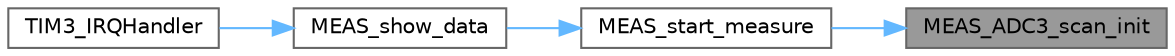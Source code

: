 digraph "MEAS_ADC3_scan_init"
{
 // LATEX_PDF_SIZE
  bgcolor="transparent";
  edge [fontname=Helvetica,fontsize=10,labelfontname=Helvetica,labelfontsize=10];
  node [fontname=Helvetica,fontsize=10,shape=box,height=0.2,width=0.4];
  rankdir="RL";
  Node1 [id="Node000001",label="MEAS_ADC3_scan_init",height=0.2,width=0.4,color="gray40", fillcolor="grey60", style="filled", fontcolor="black",tooltip="Initialize ADC, timer and DMA for sequential acquisition = scan mode."];
  Node1 -> Node2 [id="edge1_Node000001_Node000002",dir="back",color="steelblue1",style="solid",tooltip=" "];
  Node2 [id="Node000002",label="MEAS_start_measure",height=0.2,width=0.4,color="grey40", fillcolor="white", style="filled",URL="$measuring_8c.html#a0495ebe6ce630b42c2f9479392506985",tooltip="Start the measurement."];
  Node2 -> Node3 [id="edge2_Node000002_Node000003",dir="back",color="steelblue1",style="solid",tooltip=" "];
  Node3 [id="Node000003",label="MEAS_show_data",height=0.2,width=0.4,color="grey40", fillcolor="white", style="filled",URL="$measuring_8c.html#af3778dd3469657b95ea6a05c1fe4de0a",tooltip="Draw buffer data as curves."];
  Node3 -> Node4 [id="edge3_Node000003_Node000004",dir="back",color="steelblue1",style="solid",tooltip=" "];
  Node4 [id="Node000004",label="TIM3_IRQHandler",height=0.2,width=0.4,color="grey40", fillcolor="white", style="filled",URL="$measuring_8c.html#ac8e51d2183b5230cbd5481f8867adce9",tooltip="Interrupt handler for TIM3."];
}
